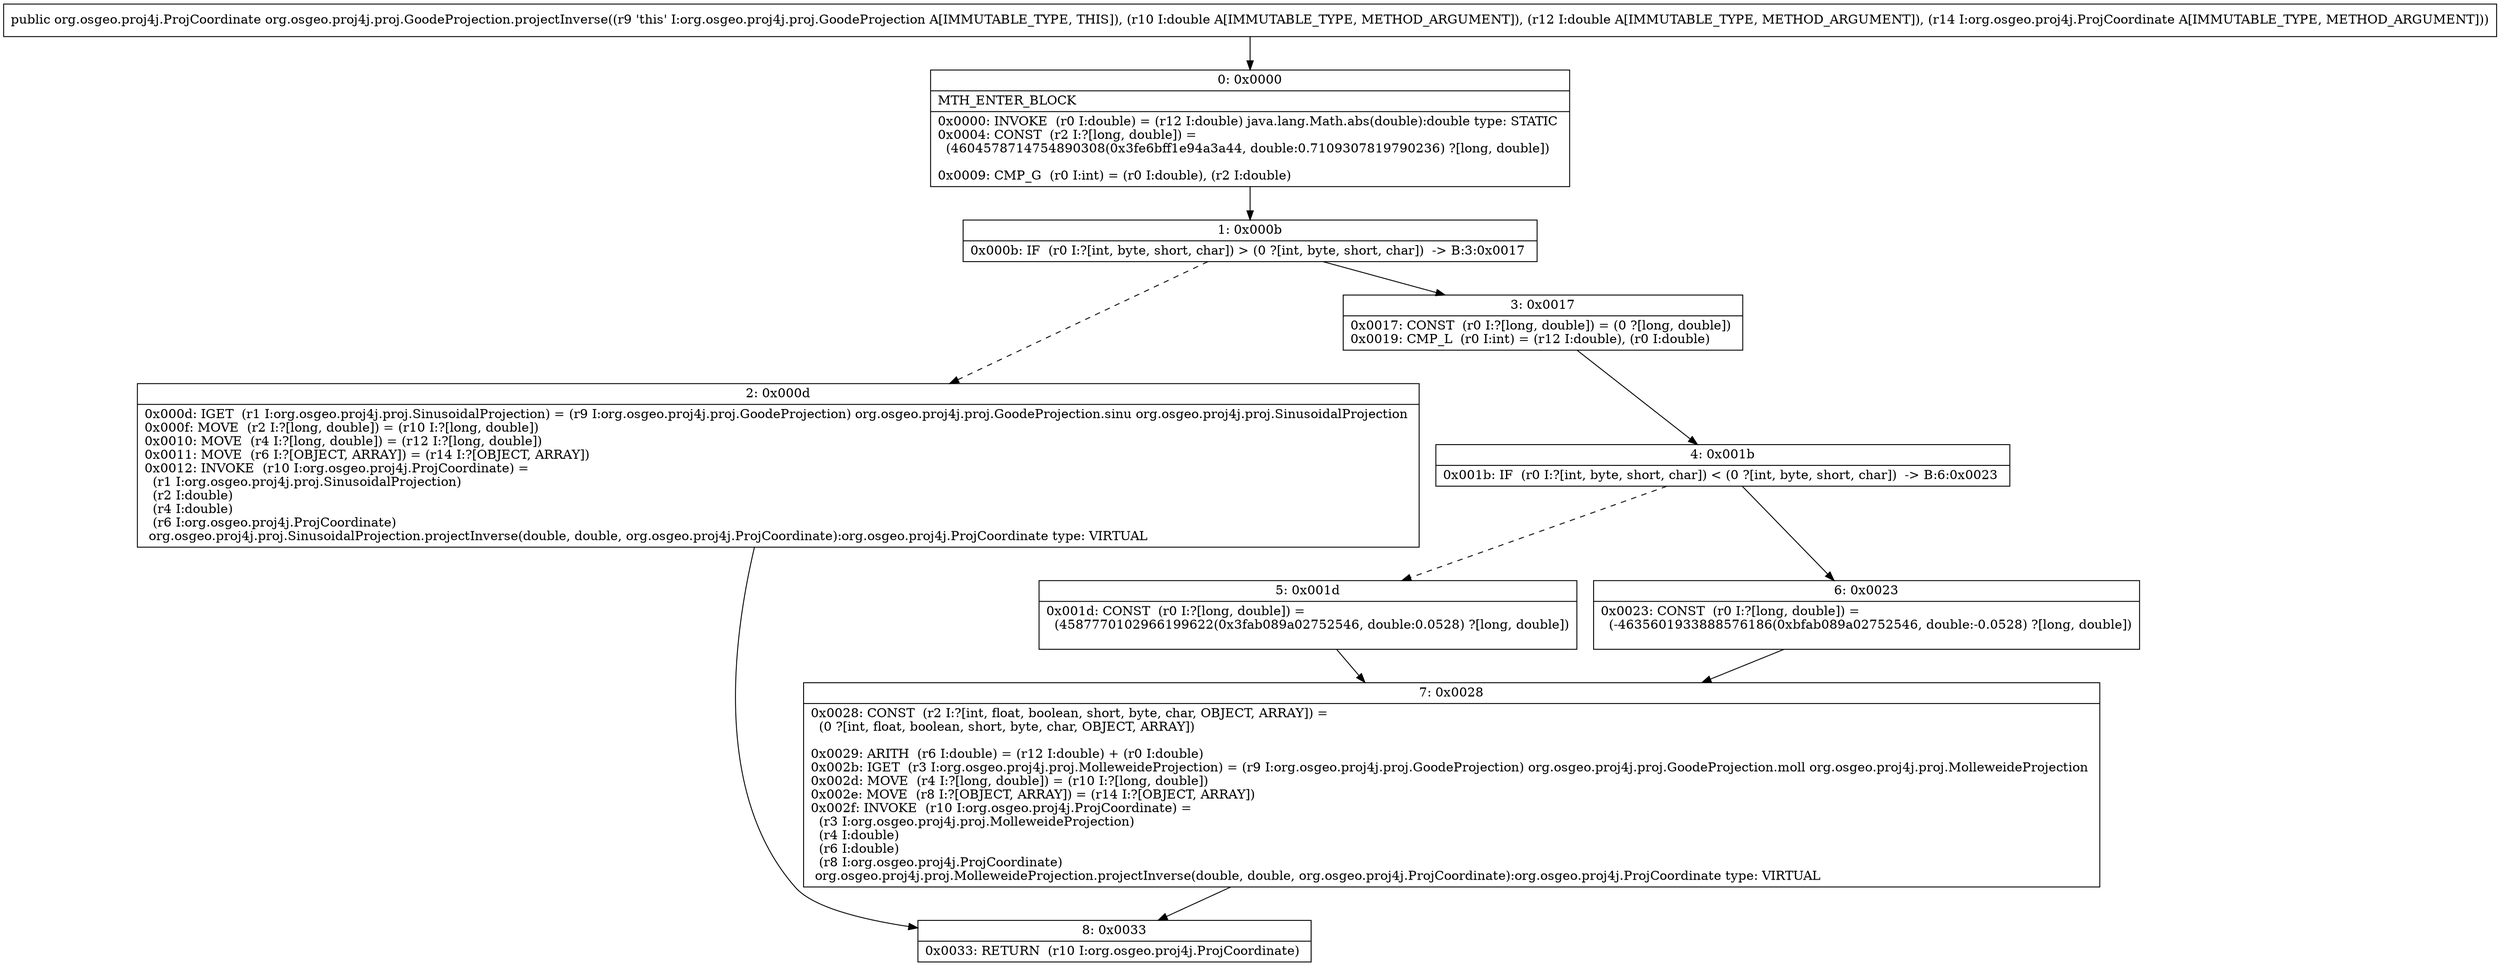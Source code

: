 digraph "CFG fororg.osgeo.proj4j.proj.GoodeProjection.projectInverse(DDLorg\/osgeo\/proj4j\/ProjCoordinate;)Lorg\/osgeo\/proj4j\/ProjCoordinate;" {
Node_0 [shape=record,label="{0\:\ 0x0000|MTH_ENTER_BLOCK\l|0x0000: INVOKE  (r0 I:double) = (r12 I:double) java.lang.Math.abs(double):double type: STATIC \l0x0004: CONST  (r2 I:?[long, double]) = \l  (4604578714754890308(0x3fe6bff1e94a3a44, double:0.7109307819790236) ?[long, double])\l \l0x0009: CMP_G  (r0 I:int) = (r0 I:double), (r2 I:double) \l}"];
Node_1 [shape=record,label="{1\:\ 0x000b|0x000b: IF  (r0 I:?[int, byte, short, char]) \> (0 ?[int, byte, short, char])  \-\> B:3:0x0017 \l}"];
Node_2 [shape=record,label="{2\:\ 0x000d|0x000d: IGET  (r1 I:org.osgeo.proj4j.proj.SinusoidalProjection) = (r9 I:org.osgeo.proj4j.proj.GoodeProjection) org.osgeo.proj4j.proj.GoodeProjection.sinu org.osgeo.proj4j.proj.SinusoidalProjection \l0x000f: MOVE  (r2 I:?[long, double]) = (r10 I:?[long, double]) \l0x0010: MOVE  (r4 I:?[long, double]) = (r12 I:?[long, double]) \l0x0011: MOVE  (r6 I:?[OBJECT, ARRAY]) = (r14 I:?[OBJECT, ARRAY]) \l0x0012: INVOKE  (r10 I:org.osgeo.proj4j.ProjCoordinate) = \l  (r1 I:org.osgeo.proj4j.proj.SinusoidalProjection)\l  (r2 I:double)\l  (r4 I:double)\l  (r6 I:org.osgeo.proj4j.ProjCoordinate)\l org.osgeo.proj4j.proj.SinusoidalProjection.projectInverse(double, double, org.osgeo.proj4j.ProjCoordinate):org.osgeo.proj4j.ProjCoordinate type: VIRTUAL \l}"];
Node_3 [shape=record,label="{3\:\ 0x0017|0x0017: CONST  (r0 I:?[long, double]) = (0 ?[long, double]) \l0x0019: CMP_L  (r0 I:int) = (r12 I:double), (r0 I:double) \l}"];
Node_4 [shape=record,label="{4\:\ 0x001b|0x001b: IF  (r0 I:?[int, byte, short, char]) \< (0 ?[int, byte, short, char])  \-\> B:6:0x0023 \l}"];
Node_5 [shape=record,label="{5\:\ 0x001d|0x001d: CONST  (r0 I:?[long, double]) = \l  (4587770102966199622(0x3fab089a02752546, double:0.0528) ?[long, double])\l \l}"];
Node_6 [shape=record,label="{6\:\ 0x0023|0x0023: CONST  (r0 I:?[long, double]) = \l  (\-4635601933888576186(0xbfab089a02752546, double:\-0.0528) ?[long, double])\l \l}"];
Node_7 [shape=record,label="{7\:\ 0x0028|0x0028: CONST  (r2 I:?[int, float, boolean, short, byte, char, OBJECT, ARRAY]) = \l  (0 ?[int, float, boolean, short, byte, char, OBJECT, ARRAY])\l \l0x0029: ARITH  (r6 I:double) = (r12 I:double) + (r0 I:double) \l0x002b: IGET  (r3 I:org.osgeo.proj4j.proj.MolleweideProjection) = (r9 I:org.osgeo.proj4j.proj.GoodeProjection) org.osgeo.proj4j.proj.GoodeProjection.moll org.osgeo.proj4j.proj.MolleweideProjection \l0x002d: MOVE  (r4 I:?[long, double]) = (r10 I:?[long, double]) \l0x002e: MOVE  (r8 I:?[OBJECT, ARRAY]) = (r14 I:?[OBJECT, ARRAY]) \l0x002f: INVOKE  (r10 I:org.osgeo.proj4j.ProjCoordinate) = \l  (r3 I:org.osgeo.proj4j.proj.MolleweideProjection)\l  (r4 I:double)\l  (r6 I:double)\l  (r8 I:org.osgeo.proj4j.ProjCoordinate)\l org.osgeo.proj4j.proj.MolleweideProjection.projectInverse(double, double, org.osgeo.proj4j.ProjCoordinate):org.osgeo.proj4j.ProjCoordinate type: VIRTUAL \l}"];
Node_8 [shape=record,label="{8\:\ 0x0033|0x0033: RETURN  (r10 I:org.osgeo.proj4j.ProjCoordinate) \l}"];
MethodNode[shape=record,label="{public org.osgeo.proj4j.ProjCoordinate org.osgeo.proj4j.proj.GoodeProjection.projectInverse((r9 'this' I:org.osgeo.proj4j.proj.GoodeProjection A[IMMUTABLE_TYPE, THIS]), (r10 I:double A[IMMUTABLE_TYPE, METHOD_ARGUMENT]), (r12 I:double A[IMMUTABLE_TYPE, METHOD_ARGUMENT]), (r14 I:org.osgeo.proj4j.ProjCoordinate A[IMMUTABLE_TYPE, METHOD_ARGUMENT])) }"];
MethodNode -> Node_0;
Node_0 -> Node_1;
Node_1 -> Node_2[style=dashed];
Node_1 -> Node_3;
Node_2 -> Node_8;
Node_3 -> Node_4;
Node_4 -> Node_5[style=dashed];
Node_4 -> Node_6;
Node_5 -> Node_7;
Node_6 -> Node_7;
Node_7 -> Node_8;
}

